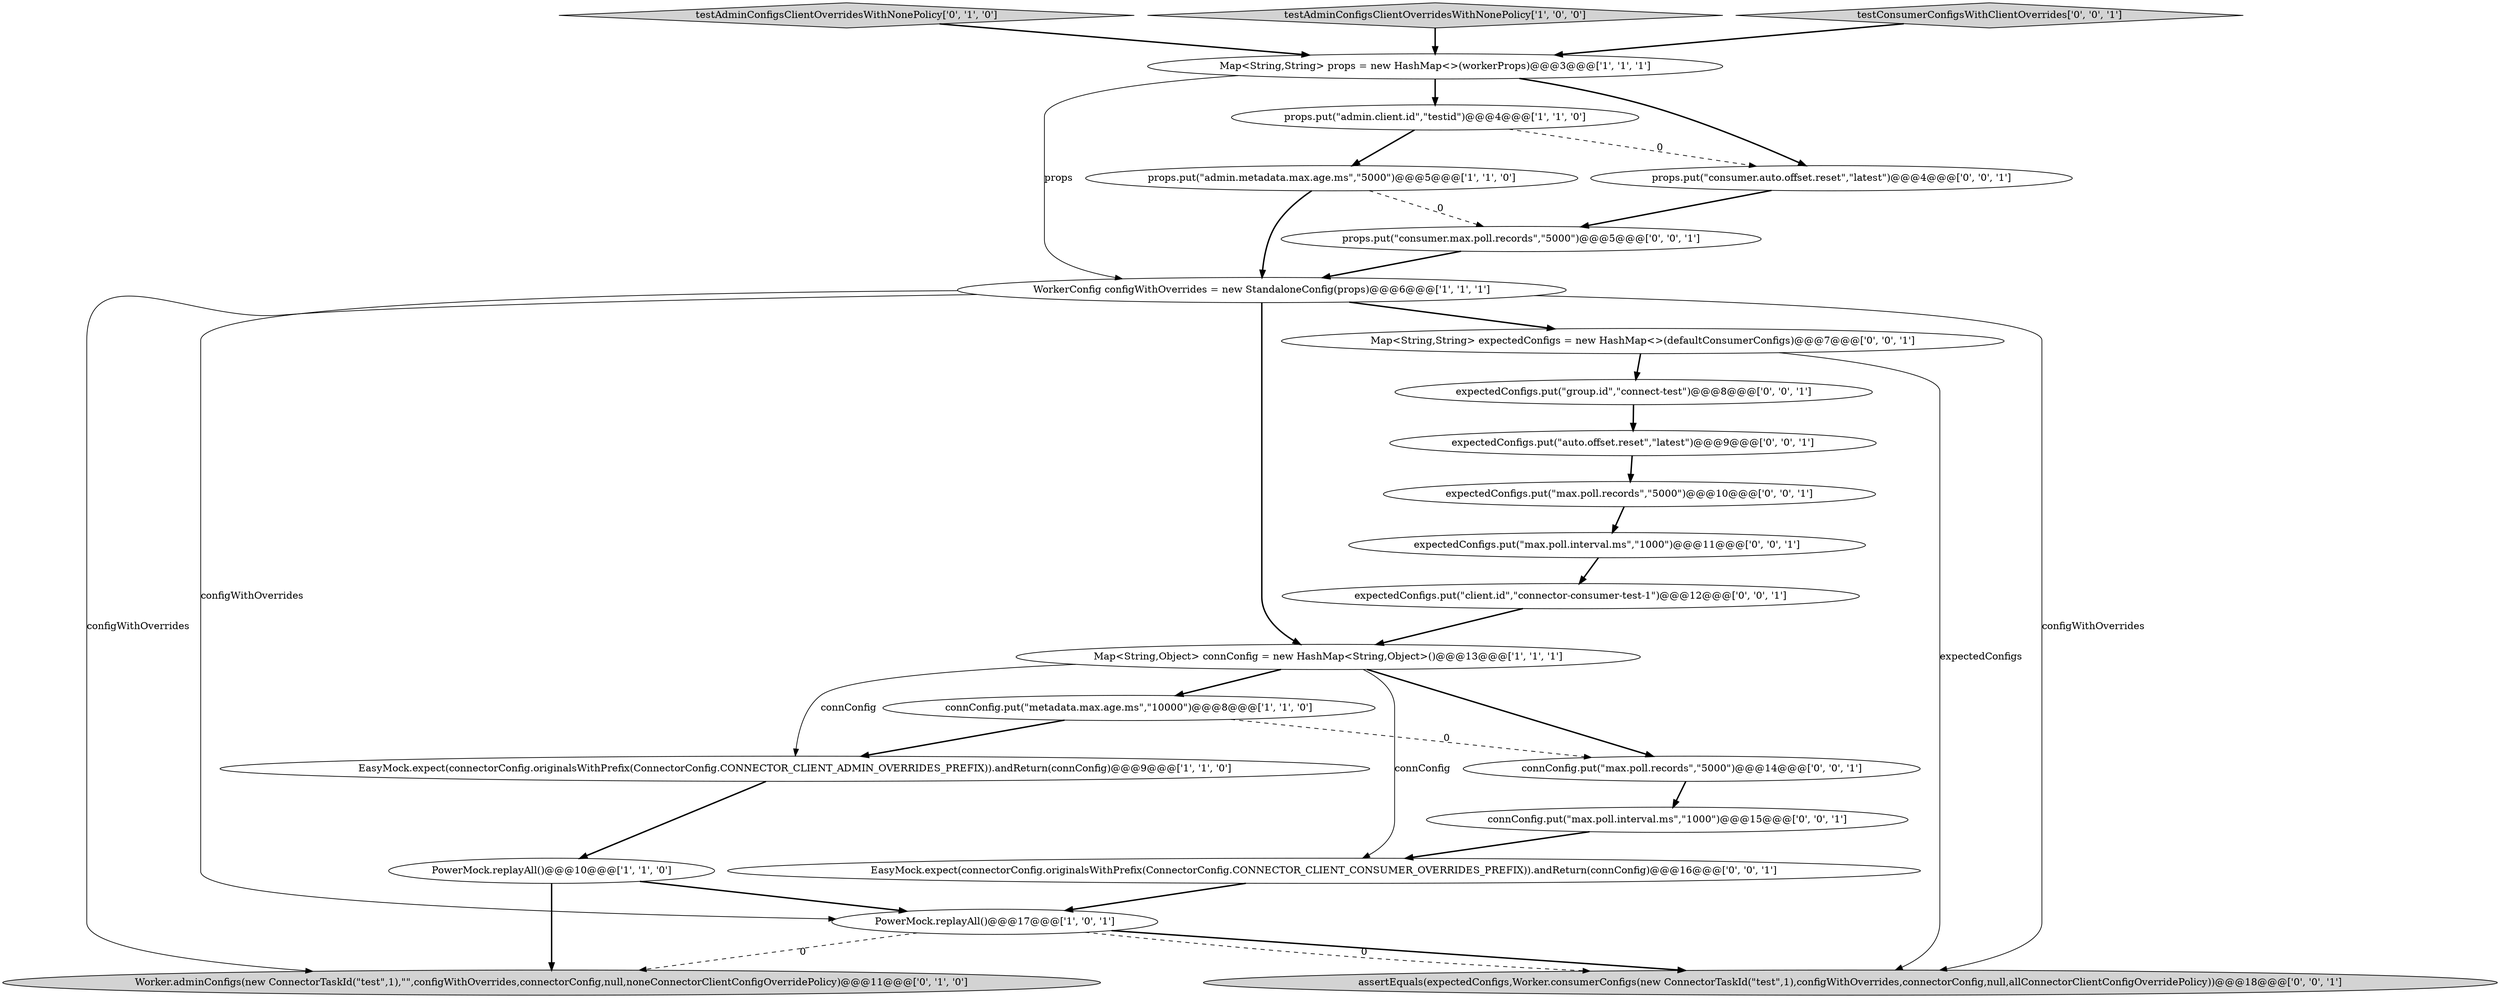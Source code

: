 digraph {
21 [style = filled, label = "Map<String,String> expectedConfigs = new HashMap<>(defaultConsumerConfigs)@@@7@@@['0', '0', '1']", fillcolor = white, shape = ellipse image = "AAA0AAABBB3BBB"];
8 [style = filled, label = "props.put(\"admin.client.id\",\"testid\")@@@4@@@['1', '1', '0']", fillcolor = white, shape = ellipse image = "AAA0AAABBB1BBB"];
11 [style = filled, label = "testAdminConfigsClientOverridesWithNonePolicy['0', '1', '0']", fillcolor = lightgray, shape = diamond image = "AAA0AAABBB2BBB"];
10 [style = filled, label = "Worker.adminConfigs(new ConnectorTaskId(\"test\",1),\"\",configWithOverrides,connectorConfig,null,noneConnectorClientConfigOverridePolicy)@@@11@@@['0', '1', '0']", fillcolor = lightgray, shape = ellipse image = "AAA1AAABBB2BBB"];
17 [style = filled, label = "expectedConfigs.put(\"group.id\",\"connect-test\")@@@8@@@['0', '0', '1']", fillcolor = white, shape = ellipse image = "AAA0AAABBB3BBB"];
22 [style = filled, label = "expectedConfigs.put(\"max.poll.interval.ms\",\"1000\")@@@11@@@['0', '0', '1']", fillcolor = white, shape = ellipse image = "AAA0AAABBB3BBB"];
14 [style = filled, label = "expectedConfigs.put(\"client.id\",\"connector-consumer-test-1\")@@@12@@@['0', '0', '1']", fillcolor = white, shape = ellipse image = "AAA0AAABBB3BBB"];
9 [style = filled, label = "connConfig.put(\"metadata.max.age.ms\",\"10000\")@@@8@@@['1', '1', '0']", fillcolor = white, shape = ellipse image = "AAA0AAABBB1BBB"];
7 [style = filled, label = "PowerMock.replayAll()@@@17@@@['1', '0', '1']", fillcolor = white, shape = ellipse image = "AAA0AAABBB1BBB"];
6 [style = filled, label = "Map<String,Object> connConfig = new HashMap<String,Object>()@@@13@@@['1', '1', '1']", fillcolor = white, shape = ellipse image = "AAA0AAABBB1BBB"];
0 [style = filled, label = "EasyMock.expect(connectorConfig.originalsWithPrefix(ConnectorConfig.CONNECTOR_CLIENT_ADMIN_OVERRIDES_PREFIX)).andReturn(connConfig)@@@9@@@['1', '1', '0']", fillcolor = white, shape = ellipse image = "AAA0AAABBB1BBB"];
5 [style = filled, label = "WorkerConfig configWithOverrides = new StandaloneConfig(props)@@@6@@@['1', '1', '1']", fillcolor = white, shape = ellipse image = "AAA0AAABBB1BBB"];
13 [style = filled, label = "expectedConfigs.put(\"max.poll.records\",\"5000\")@@@10@@@['0', '0', '1']", fillcolor = white, shape = ellipse image = "AAA0AAABBB3BBB"];
2 [style = filled, label = "testAdminConfigsClientOverridesWithNonePolicy['1', '0', '0']", fillcolor = lightgray, shape = diamond image = "AAA0AAABBB1BBB"];
3 [style = filled, label = "Map<String,String> props = new HashMap<>(workerProps)@@@3@@@['1', '1', '1']", fillcolor = white, shape = ellipse image = "AAA0AAABBB1BBB"];
1 [style = filled, label = "props.put(\"admin.metadata.max.age.ms\",\"5000\")@@@5@@@['1', '1', '0']", fillcolor = white, shape = ellipse image = "AAA0AAABBB1BBB"];
18 [style = filled, label = "assertEquals(expectedConfigs,Worker.consumerConfigs(new ConnectorTaskId(\"test\",1),configWithOverrides,connectorConfig,null,allConnectorClientConfigOverridePolicy))@@@18@@@['0', '0', '1']", fillcolor = lightgray, shape = ellipse image = "AAA0AAABBB3BBB"];
4 [style = filled, label = "PowerMock.replayAll()@@@10@@@['1', '1', '0']", fillcolor = white, shape = ellipse image = "AAA0AAABBB1BBB"];
12 [style = filled, label = "connConfig.put(\"max.poll.interval.ms\",\"1000\")@@@15@@@['0', '0', '1']", fillcolor = white, shape = ellipse image = "AAA0AAABBB3BBB"];
16 [style = filled, label = "EasyMock.expect(connectorConfig.originalsWithPrefix(ConnectorConfig.CONNECTOR_CLIENT_CONSUMER_OVERRIDES_PREFIX)).andReturn(connConfig)@@@16@@@['0', '0', '1']", fillcolor = white, shape = ellipse image = "AAA0AAABBB3BBB"];
23 [style = filled, label = "props.put(\"consumer.auto.offset.reset\",\"latest\")@@@4@@@['0', '0', '1']", fillcolor = white, shape = ellipse image = "AAA0AAABBB3BBB"];
19 [style = filled, label = "connConfig.put(\"max.poll.records\",\"5000\")@@@14@@@['0', '0', '1']", fillcolor = white, shape = ellipse image = "AAA0AAABBB3BBB"];
15 [style = filled, label = "expectedConfigs.put(\"auto.offset.reset\",\"latest\")@@@9@@@['0', '0', '1']", fillcolor = white, shape = ellipse image = "AAA0AAABBB3BBB"];
24 [style = filled, label = "props.put(\"consumer.max.poll.records\",\"5000\")@@@5@@@['0', '0', '1']", fillcolor = white, shape = ellipse image = "AAA0AAABBB3BBB"];
20 [style = filled, label = "testConsumerConfigsWithClientOverrides['0', '0', '1']", fillcolor = lightgray, shape = diamond image = "AAA0AAABBB3BBB"];
11->3 [style = bold, label=""];
5->10 [style = solid, label="configWithOverrides"];
1->24 [style = dashed, label="0"];
20->3 [style = bold, label=""];
0->4 [style = bold, label=""];
4->7 [style = bold, label=""];
6->16 [style = solid, label="connConfig"];
23->24 [style = bold, label=""];
21->18 [style = solid, label="expectedConfigs"];
7->18 [style = bold, label=""];
13->22 [style = bold, label=""];
21->17 [style = bold, label=""];
5->7 [style = solid, label="configWithOverrides"];
9->0 [style = bold, label=""];
6->19 [style = bold, label=""];
5->18 [style = solid, label="configWithOverrides"];
2->3 [style = bold, label=""];
6->9 [style = bold, label=""];
8->1 [style = bold, label=""];
12->16 [style = bold, label=""];
3->23 [style = bold, label=""];
8->23 [style = dashed, label="0"];
9->19 [style = dashed, label="0"];
5->21 [style = bold, label=""];
17->15 [style = bold, label=""];
22->14 [style = bold, label=""];
6->0 [style = solid, label="connConfig"];
3->5 [style = solid, label="props"];
3->8 [style = bold, label=""];
15->13 [style = bold, label=""];
14->6 [style = bold, label=""];
4->10 [style = bold, label=""];
16->7 [style = bold, label=""];
24->5 [style = bold, label=""];
19->12 [style = bold, label=""];
7->10 [style = dashed, label="0"];
5->6 [style = bold, label=""];
7->18 [style = dashed, label="0"];
1->5 [style = bold, label=""];
}
